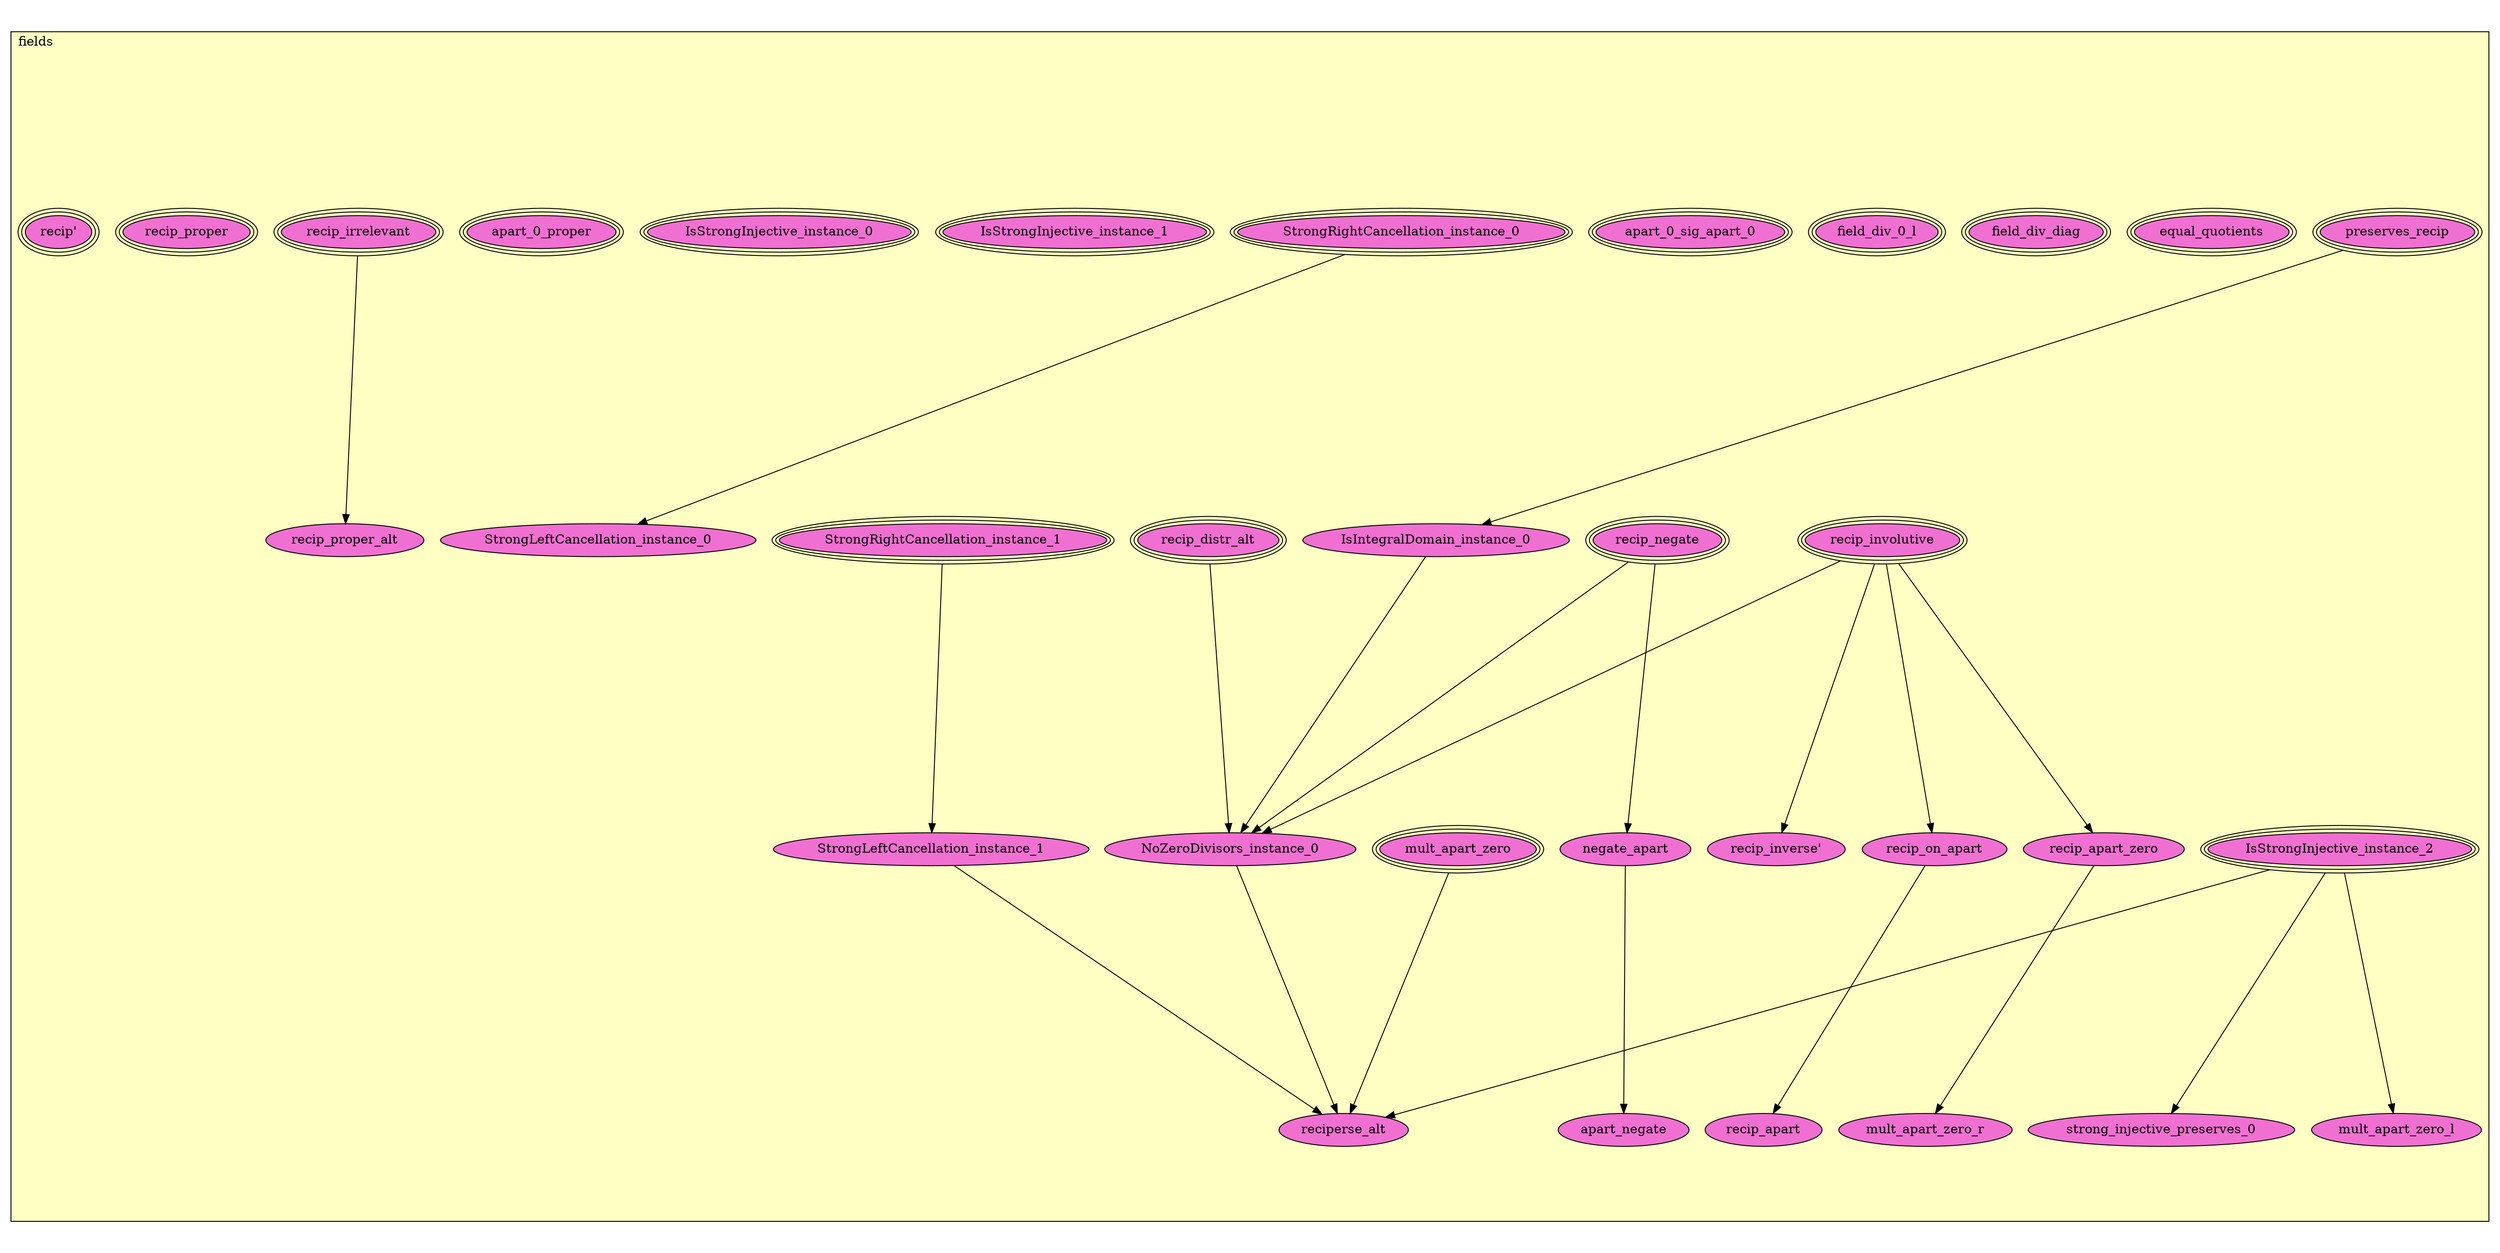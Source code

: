 digraph HoTT_Classes_theory_fields {
  graph [ratio=0.5]
  node [style=filled]
fields_preserves_recip [label="preserves_recip", URL=<fields.html#preserves_recip>, peripheries=3, fillcolor="#F070D1"] ;
fields_IsStrongInjective_instance_2 [label="IsStrongInjective_instance_2", URL=<fields.html#IsStrongInjective_instance_2>, peripheries=3, fillcolor="#F070D1"] ;
fields_strong_injective_preserves_0 [label="strong_injective_preserves_0", URL=<fields.html#strong_injective_preserves_0>, fillcolor="#F070D1"] ;
fields_recip_involutive [label="recip_involutive", URL=<fields.html#recip_involutive>, peripheries=3, fillcolor="#F070D1"] ;
fields_recip_on_apart [label="recip_on_apart", URL=<fields.html#recip_on_apart>, fillcolor="#F070D1"] ;
fields_recip_apart [label="recip_apart", URL=<fields.html#recip_apart>, fillcolor="#F070D1"] ;
fields_recip_negate [label="recip_negate", URL=<fields.html#recip_negate>, peripheries=3, fillcolor="#F070D1"] ;
fields_negate_apart [label="negate_apart", URL=<fields.html#negate_apart>, fillcolor="#F070D1"] ;
fields_apart_negate [label="apart_negate", URL=<fields.html#apart_negate>, fillcolor="#F070D1"] ;
fields_recip_distr_alt [label="recip_distr_alt", URL=<fields.html#recip_distr_alt>, peripheries=3, fillcolor="#F070D1"] ;
fields_equal_quotients [label="equal_quotients", URL=<fields.html#equal_quotients>, peripheries=3, fillcolor="#F070D1"] ;
fields_field_div_diag [label="field_div_diag", URL=<fields.html#field_div_diag>, peripheries=3, fillcolor="#F070D1"] ;
fields_field_div_0_l [label="field_div_0_l", URL=<fields.html#field_div_0_l>, peripheries=3, fillcolor="#F070D1"] ;
fields_recip_apart_zero [label="recip_apart_zero", URL=<fields.html#recip_apart_zero>, fillcolor="#F070D1"] ;
fields_apart_0_sig_apart_0 [label="apart_0_sig_apart_0", URL=<fields.html#apart_0_sig_apart_0>, peripheries=3, fillcolor="#F070D1"] ;
fields_IsIntegralDomain_instance_0 [label="IsIntegralDomain_instance_0", URL=<fields.html#IsIntegralDomain_instance_0>, fillcolor="#F070D1"] ;
fields_NoZeroDivisors_instance_0 [label="NoZeroDivisors_instance_0", URL=<fields.html#NoZeroDivisors_instance_0>, fillcolor="#F070D1"] ;
fields_mult_apart_zero [label="mult_apart_zero", URL=<fields.html#mult_apart_zero>, peripheries=3, fillcolor="#F070D1"] ;
fields_mult_apart_zero_r [label="mult_apart_zero_r", URL=<fields.html#mult_apart_zero_r>, fillcolor="#F070D1"] ;
fields_mult_apart_zero_l [label="mult_apart_zero_l", URL=<fields.html#mult_apart_zero_l>, fillcolor="#F070D1"] ;
fields_StrongRightCancellation_instance_1 [label="StrongRightCancellation_instance_1", URL=<fields.html#StrongRightCancellation_instance_1>, peripheries=3, fillcolor="#F070D1"] ;
fields_StrongLeftCancellation_instance_1 [label="StrongLeftCancellation_instance_1", URL=<fields.html#StrongLeftCancellation_instance_1>, fillcolor="#F070D1"] ;
fields_StrongRightCancellation_instance_0 [label="StrongRightCancellation_instance_0", URL=<fields.html#StrongRightCancellation_instance_0>, peripheries=3, fillcolor="#F070D1"] ;
fields_StrongLeftCancellation_instance_0 [label="StrongLeftCancellation_instance_0", URL=<fields.html#StrongLeftCancellation_instance_0>, fillcolor="#F070D1"] ;
fields_IsStrongInjective_instance_1 [label="IsStrongInjective_instance_1", URL=<fields.html#IsStrongInjective_instance_1>, peripheries=3, fillcolor="#F070D1"] ;
fields_IsStrongInjective_instance_0 [label="IsStrongInjective_instance_0", URL=<fields.html#IsStrongInjective_instance_0>, peripheries=3, fillcolor="#F070D1"] ;
fields_apart_0_proper [label="apart_0_proper", URL=<fields.html#apart_0_proper>, peripheries=3, fillcolor="#F070D1"] ;
fields_recip_irrelevant [label="recip_irrelevant", URL=<fields.html#recip_irrelevant>, peripheries=3, fillcolor="#F070D1"] ;
fields_recip_proper [label="recip_proper", URL=<fields.html#recip_proper>, peripheries=3, fillcolor="#F070D1"] ;
fields_recip_proper_alt [label="recip_proper_alt", URL=<fields.html#recip_proper_alt>, fillcolor="#F070D1"] ;
fields_reciperse_alt [label="reciperse_alt", URL=<fields.html#reciperse_alt>, fillcolor="#F070D1"] ;
fields_recip_inverse_ [label="recip_inverse'", URL=<fields.html#recip_inverse'>, fillcolor="#F070D1"] ;
fields_recip_ [label="recip'", URL=<fields.html#recip'>, peripheries=3, fillcolor="#F070D1"] ;
  fields_preserves_recip -> fields_IsIntegralDomain_instance_0 [] ;
  fields_IsStrongInjective_instance_2 -> fields_strong_injective_preserves_0 [] ;
  fields_IsStrongInjective_instance_2 -> fields_mult_apart_zero_l [] ;
  fields_IsStrongInjective_instance_2 -> fields_reciperse_alt [] ;
  fields_recip_involutive -> fields_recip_on_apart [] ;
  fields_recip_involutive -> fields_recip_apart_zero [] ;
  fields_recip_involutive -> fields_NoZeroDivisors_instance_0 [] ;
  fields_recip_involutive -> fields_recip_inverse_ [] ;
  fields_recip_on_apart -> fields_recip_apart [] ;
  fields_recip_negate -> fields_negate_apart [] ;
  fields_recip_negate -> fields_NoZeroDivisors_instance_0 [] ;
  fields_negate_apart -> fields_apart_negate [] ;
  fields_recip_distr_alt -> fields_NoZeroDivisors_instance_0 [] ;
  fields_recip_apart_zero -> fields_mult_apart_zero_r [] ;
  fields_IsIntegralDomain_instance_0 -> fields_NoZeroDivisors_instance_0 [] ;
  fields_NoZeroDivisors_instance_0 -> fields_reciperse_alt [] ;
  fields_mult_apart_zero -> fields_reciperse_alt [] ;
  fields_StrongRightCancellation_instance_1 -> fields_StrongLeftCancellation_instance_1 [] ;
  fields_StrongLeftCancellation_instance_1 -> fields_reciperse_alt [] ;
  fields_StrongRightCancellation_instance_0 -> fields_StrongLeftCancellation_instance_0 [] ;
  fields_recip_irrelevant -> fields_recip_proper_alt [] ;
subgraph cluster_fields { label="fields"; fillcolor="#FFFFC3"; labeljust=l; style=filled 
fields_recip_; fields_recip_inverse_; fields_reciperse_alt; fields_recip_proper_alt; fields_recip_proper; fields_recip_irrelevant; fields_apart_0_proper; fields_IsStrongInjective_instance_0; fields_IsStrongInjective_instance_1; fields_StrongLeftCancellation_instance_0; fields_StrongRightCancellation_instance_0; fields_StrongLeftCancellation_instance_1; fields_StrongRightCancellation_instance_1; fields_mult_apart_zero_l; fields_mult_apart_zero_r; fields_mult_apart_zero; fields_NoZeroDivisors_instance_0; fields_IsIntegralDomain_instance_0; fields_apart_0_sig_apart_0; fields_recip_apart_zero; fields_field_div_0_l; fields_field_div_diag; fields_equal_quotients; fields_recip_distr_alt; fields_apart_negate; fields_negate_apart; fields_recip_negate; fields_recip_apart; fields_recip_on_apart; fields_recip_involutive; fields_strong_injective_preserves_0; fields_IsStrongInjective_instance_2; fields_preserves_recip; };
} /* END */
